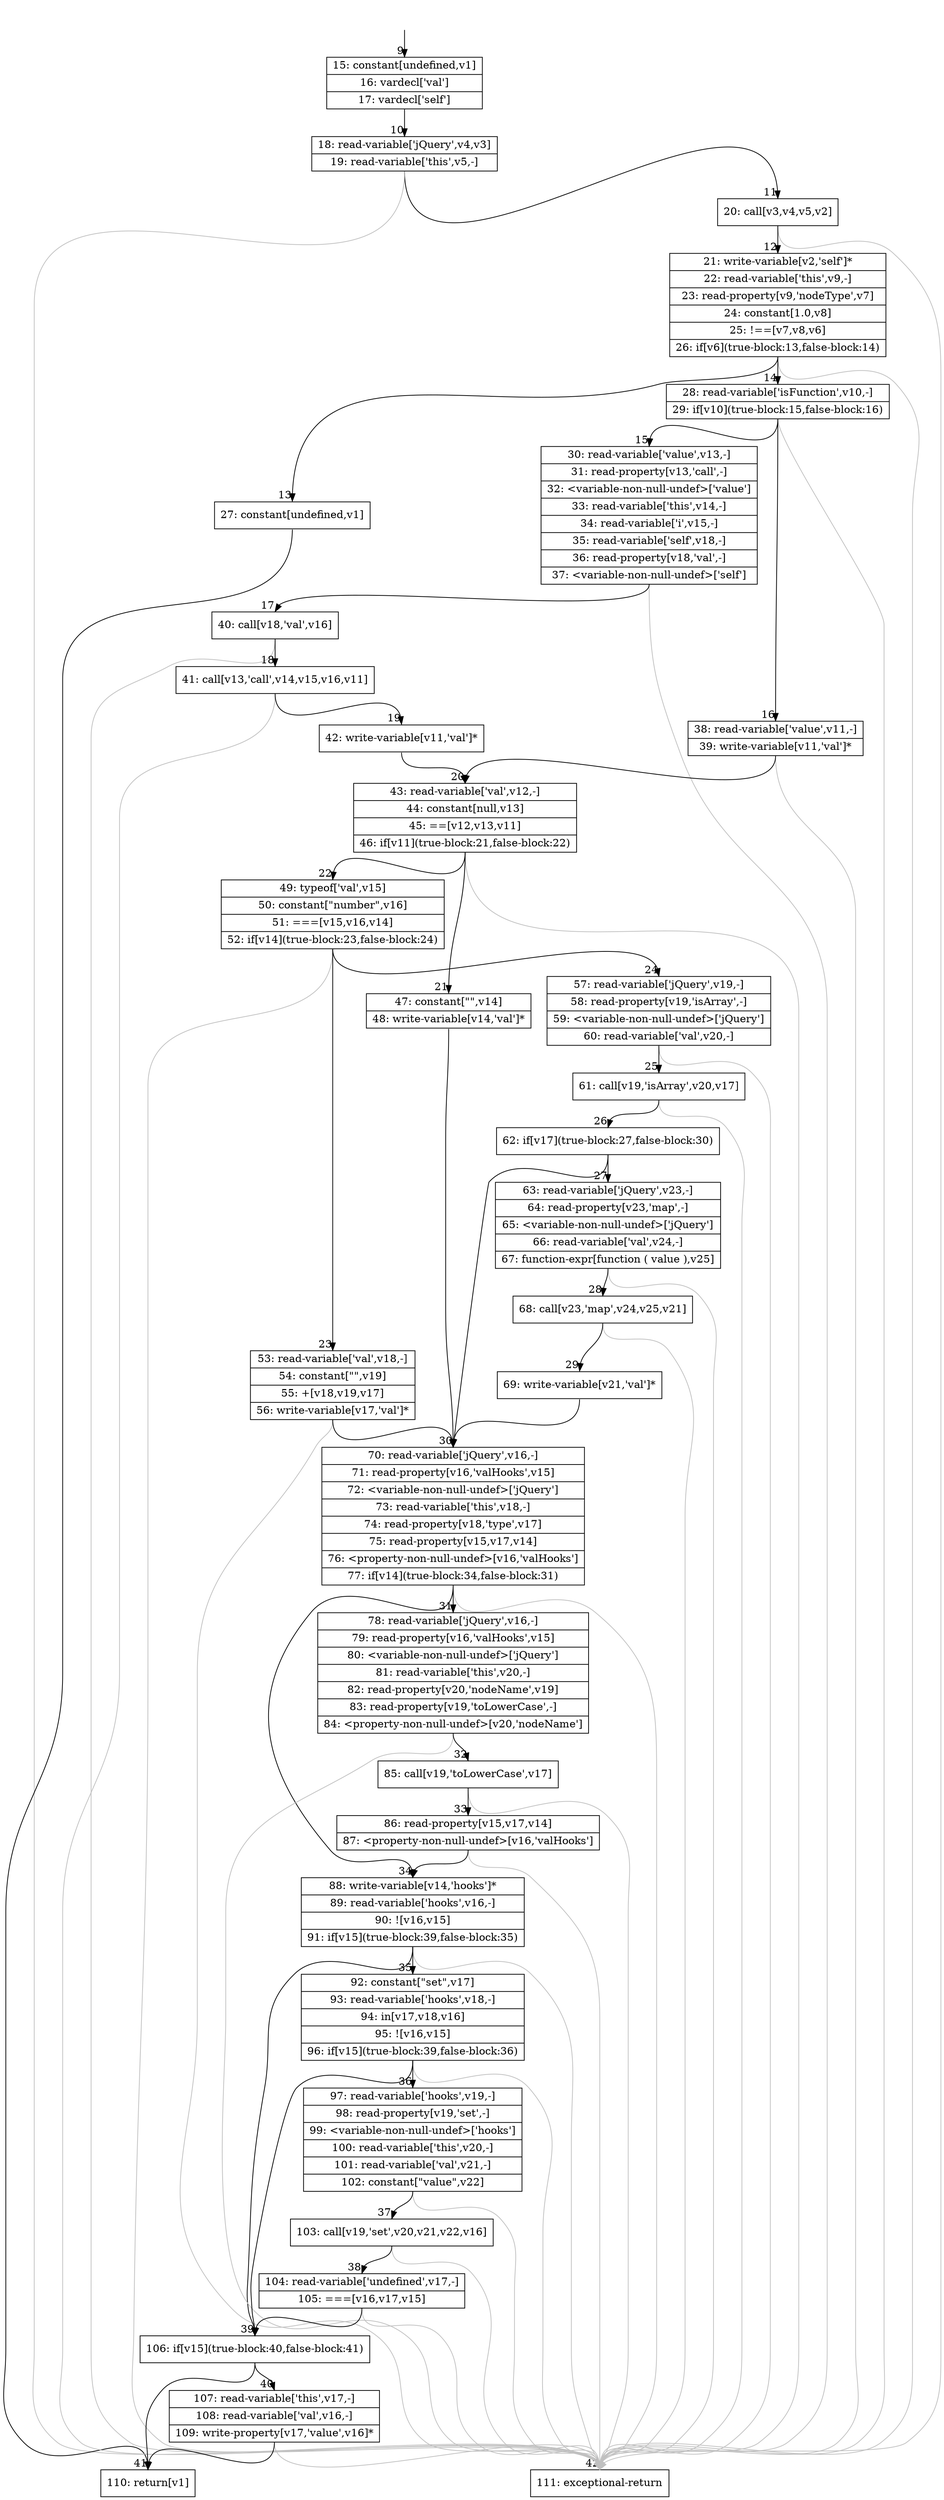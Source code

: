 digraph {
rankdir="TD"
BB_entry2[shape=none,label=""];
BB_entry2 -> BB9 [tailport=s, headport=n, headlabel="    9"]
BB9 [shape=record label="{15: constant[undefined,v1]|16: vardecl['val']|17: vardecl['self']}" ] 
BB9 -> BB10 [tailport=s, headport=n, headlabel="      10"]
BB10 [shape=record label="{18: read-variable['jQuery',v4,v3]|19: read-variable['this',v5,-]}" ] 
BB10 -> BB11 [tailport=s, headport=n, headlabel="      11"]
BB10 -> BB42 [tailport=s, headport=n, color=gray, headlabel="      42"]
BB11 [shape=record label="{20: call[v3,v4,v5,v2]}" ] 
BB11 -> BB12 [tailport=s, headport=n, headlabel="      12"]
BB11 -> BB42 [tailport=s, headport=n, color=gray]
BB12 [shape=record label="{21: write-variable[v2,'self']*|22: read-variable['this',v9,-]|23: read-property[v9,'nodeType',v7]|24: constant[1.0,v8]|25: !==[v7,v8,v6]|26: if[v6](true-block:13,false-block:14)}" ] 
BB12 -> BB13 [tailport=s, headport=n, headlabel="      13"]
BB12 -> BB14 [tailport=s, headport=n, headlabel="      14"]
BB12 -> BB42 [tailport=s, headport=n, color=gray]
BB13 [shape=record label="{27: constant[undefined,v1]}" ] 
BB13 -> BB41 [tailport=s, headport=n, headlabel="      41"]
BB14 [shape=record label="{28: read-variable['isFunction',v10,-]|29: if[v10](true-block:15,false-block:16)}" ] 
BB14 -> BB15 [tailport=s, headport=n, headlabel="      15"]
BB14 -> BB16 [tailport=s, headport=n, headlabel="      16"]
BB14 -> BB42 [tailport=s, headport=n, color=gray]
BB15 [shape=record label="{30: read-variable['value',v13,-]|31: read-property[v13,'call',-]|32: \<variable-non-null-undef\>['value']|33: read-variable['this',v14,-]|34: read-variable['i',v15,-]|35: read-variable['self',v18,-]|36: read-property[v18,'val',-]|37: \<variable-non-null-undef\>['self']}" ] 
BB15 -> BB17 [tailport=s, headport=n, headlabel="      17"]
BB15 -> BB42 [tailport=s, headport=n, color=gray]
BB16 [shape=record label="{38: read-variable['value',v11,-]|39: write-variable[v11,'val']*}" ] 
BB16 -> BB20 [tailport=s, headport=n, headlabel="      20"]
BB16 -> BB42 [tailport=s, headport=n, color=gray]
BB17 [shape=record label="{40: call[v18,'val',v16]}" ] 
BB17 -> BB18 [tailport=s, headport=n, headlabel="      18"]
BB17 -> BB42 [tailport=s, headport=n, color=gray]
BB18 [shape=record label="{41: call[v13,'call',v14,v15,v16,v11]}" ] 
BB18 -> BB19 [tailport=s, headport=n, headlabel="      19"]
BB18 -> BB42 [tailport=s, headport=n, color=gray]
BB19 [shape=record label="{42: write-variable[v11,'val']*}" ] 
BB19 -> BB20 [tailport=s, headport=n]
BB20 [shape=record label="{43: read-variable['val',v12,-]|44: constant[null,v13]|45: ==[v12,v13,v11]|46: if[v11](true-block:21,false-block:22)}" ] 
BB20 -> BB21 [tailport=s, headport=n, headlabel="      21"]
BB20 -> BB22 [tailport=s, headport=n, headlabel="      22"]
BB20 -> BB42 [tailport=s, headport=n, color=gray]
BB21 [shape=record label="{47: constant[\"\",v14]|48: write-variable[v14,'val']*}" ] 
BB21 -> BB30 [tailport=s, headport=n, headlabel="      30"]
BB22 [shape=record label="{49: typeof['val',v15]|50: constant[\"number\",v16]|51: ===[v15,v16,v14]|52: if[v14](true-block:23,false-block:24)}" ] 
BB22 -> BB23 [tailport=s, headport=n, headlabel="      23"]
BB22 -> BB24 [tailport=s, headport=n, headlabel="      24"]
BB22 -> BB42 [tailport=s, headport=n, color=gray]
BB23 [shape=record label="{53: read-variable['val',v18,-]|54: constant[\"\",v19]|55: +[v18,v19,v17]|56: write-variable[v17,'val']*}" ] 
BB23 -> BB30 [tailport=s, headport=n]
BB23 -> BB42 [tailport=s, headport=n, color=gray]
BB24 [shape=record label="{57: read-variable['jQuery',v19,-]|58: read-property[v19,'isArray',-]|59: \<variable-non-null-undef\>['jQuery']|60: read-variable['val',v20,-]}" ] 
BB24 -> BB25 [tailport=s, headport=n, headlabel="      25"]
BB24 -> BB42 [tailport=s, headport=n, color=gray]
BB25 [shape=record label="{61: call[v19,'isArray',v20,v17]}" ] 
BB25 -> BB26 [tailport=s, headport=n, headlabel="      26"]
BB25 -> BB42 [tailport=s, headport=n, color=gray]
BB26 [shape=record label="{62: if[v17](true-block:27,false-block:30)}" ] 
BB26 -> BB27 [tailport=s, headport=n, headlabel="      27"]
BB26 -> BB30 [tailport=s, headport=n]
BB27 [shape=record label="{63: read-variable['jQuery',v23,-]|64: read-property[v23,'map',-]|65: \<variable-non-null-undef\>['jQuery']|66: read-variable['val',v24,-]|67: function-expr[function ( value ),v25]}" ] 
BB27 -> BB28 [tailport=s, headport=n, headlabel="      28"]
BB27 -> BB42 [tailport=s, headport=n, color=gray]
BB28 [shape=record label="{68: call[v23,'map',v24,v25,v21]}" ] 
BB28 -> BB29 [tailport=s, headport=n, headlabel="      29"]
BB28 -> BB42 [tailport=s, headport=n, color=gray]
BB29 [shape=record label="{69: write-variable[v21,'val']*}" ] 
BB29 -> BB30 [tailport=s, headport=n]
BB30 [shape=record label="{70: read-variable['jQuery',v16,-]|71: read-property[v16,'valHooks',v15]|72: \<variable-non-null-undef\>['jQuery']|73: read-variable['this',v18,-]|74: read-property[v18,'type',v17]|75: read-property[v15,v17,v14]|76: \<property-non-null-undef\>[v16,'valHooks']|77: if[v14](true-block:34,false-block:31)}" ] 
BB30 -> BB34 [tailport=s, headport=n, headlabel="      34"]
BB30 -> BB31 [tailport=s, headport=n, headlabel="      31"]
BB30 -> BB42 [tailport=s, headport=n, color=gray]
BB31 [shape=record label="{78: read-variable['jQuery',v16,-]|79: read-property[v16,'valHooks',v15]|80: \<variable-non-null-undef\>['jQuery']|81: read-variable['this',v20,-]|82: read-property[v20,'nodeName',v19]|83: read-property[v19,'toLowerCase',-]|84: \<property-non-null-undef\>[v20,'nodeName']}" ] 
BB31 -> BB32 [tailport=s, headport=n, headlabel="      32"]
BB31 -> BB42 [tailport=s, headport=n, color=gray]
BB32 [shape=record label="{85: call[v19,'toLowerCase',v17]}" ] 
BB32 -> BB33 [tailport=s, headport=n, headlabel="      33"]
BB32 -> BB42 [tailport=s, headport=n, color=gray]
BB33 [shape=record label="{86: read-property[v15,v17,v14]|87: \<property-non-null-undef\>[v16,'valHooks']}" ] 
BB33 -> BB34 [tailport=s, headport=n]
BB33 -> BB42 [tailport=s, headport=n, color=gray]
BB34 [shape=record label="{88: write-variable[v14,'hooks']*|89: read-variable['hooks',v16,-]|90: ![v16,v15]|91: if[v15](true-block:39,false-block:35)}" ] 
BB34 -> BB39 [tailport=s, headport=n, headlabel="      39"]
BB34 -> BB35 [tailport=s, headport=n, headlabel="      35"]
BB34 -> BB42 [tailport=s, headport=n, color=gray]
BB35 [shape=record label="{92: constant[\"set\",v17]|93: read-variable['hooks',v18,-]|94: in[v17,v18,v16]|95: ![v16,v15]|96: if[v15](true-block:39,false-block:36)}" ] 
BB35 -> BB39 [tailport=s, headport=n]
BB35 -> BB36 [tailport=s, headport=n, headlabel="      36"]
BB35 -> BB42 [tailport=s, headport=n, color=gray]
BB36 [shape=record label="{97: read-variable['hooks',v19,-]|98: read-property[v19,'set',-]|99: \<variable-non-null-undef\>['hooks']|100: read-variable['this',v20,-]|101: read-variable['val',v21,-]|102: constant[\"value\",v22]}" ] 
BB36 -> BB37 [tailport=s, headport=n, headlabel="      37"]
BB36 -> BB42 [tailport=s, headport=n, color=gray]
BB37 [shape=record label="{103: call[v19,'set',v20,v21,v22,v16]}" ] 
BB37 -> BB38 [tailport=s, headport=n, headlabel="      38"]
BB37 -> BB42 [tailport=s, headport=n, color=gray]
BB38 [shape=record label="{104: read-variable['undefined',v17,-]|105: ===[v16,v17,v15]}" ] 
BB38 -> BB39 [tailport=s, headport=n]
BB38 -> BB42 [tailport=s, headport=n, color=gray]
BB39 [shape=record label="{106: if[v15](true-block:40,false-block:41)}" ] 
BB39 -> BB40 [tailport=s, headport=n, headlabel="      40"]
BB39 -> BB41 [tailport=s, headport=n]
BB40 [shape=record label="{107: read-variable['this',v17,-]|108: read-variable['val',v16,-]|109: write-property[v17,'value',v16]*}" ] 
BB40 -> BB41 [tailport=s, headport=n]
BB40 -> BB42 [tailport=s, headport=n, color=gray]
BB41 [shape=record label="{110: return[v1]}" ] 
BB42 [shape=record label="{111: exceptional-return}" ] 
}
